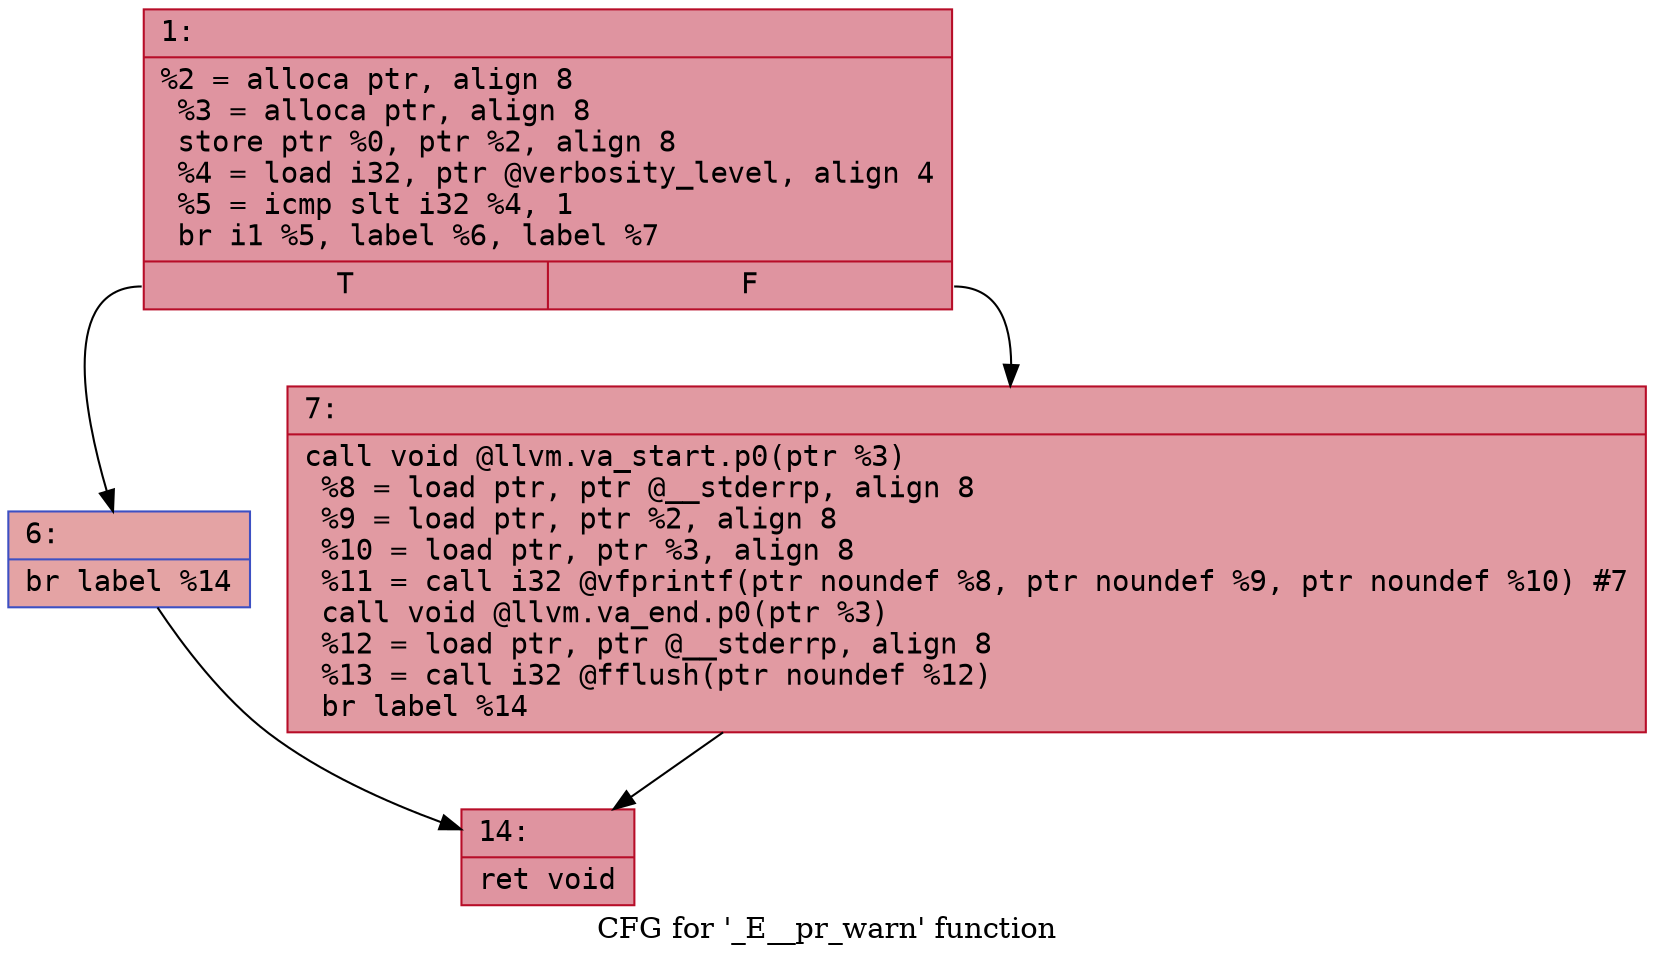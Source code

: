 digraph "CFG for '_E__pr_warn' function" {
	label="CFG for '_E__pr_warn' function";

	Node0x6000038ee260 [shape=record,color="#b70d28ff", style=filled, fillcolor="#b70d2870" fontname="Courier",label="{1:\l|  %2 = alloca ptr, align 8\l  %3 = alloca ptr, align 8\l  store ptr %0, ptr %2, align 8\l  %4 = load i32, ptr @verbosity_level, align 4\l  %5 = icmp slt i32 %4, 1\l  br i1 %5, label %6, label %7\l|{<s0>T|<s1>F}}"];
	Node0x6000038ee260:s0 -> Node0x6000038ee2b0[tooltip="1 -> 6\nProbability 37.50%" ];
	Node0x6000038ee260:s1 -> Node0x6000038ee300[tooltip="1 -> 7\nProbability 62.50%" ];
	Node0x6000038ee2b0 [shape=record,color="#3d50c3ff", style=filled, fillcolor="#c32e3170" fontname="Courier",label="{6:\l|  br label %14\l}"];
	Node0x6000038ee2b0 -> Node0x6000038ee350[tooltip="6 -> 14\nProbability 100.00%" ];
	Node0x6000038ee300 [shape=record,color="#b70d28ff", style=filled, fillcolor="#bb1b2c70" fontname="Courier",label="{7:\l|  call void @llvm.va_start.p0(ptr %3)\l  %8 = load ptr, ptr @__stderrp, align 8\l  %9 = load ptr, ptr %2, align 8\l  %10 = load ptr, ptr %3, align 8\l  %11 = call i32 @vfprintf(ptr noundef %8, ptr noundef %9, ptr noundef %10) #7\l  call void @llvm.va_end.p0(ptr %3)\l  %12 = load ptr, ptr @__stderrp, align 8\l  %13 = call i32 @fflush(ptr noundef %12)\l  br label %14\l}"];
	Node0x6000038ee300 -> Node0x6000038ee350[tooltip="7 -> 14\nProbability 100.00%" ];
	Node0x6000038ee350 [shape=record,color="#b70d28ff", style=filled, fillcolor="#b70d2870" fontname="Courier",label="{14:\l|  ret void\l}"];
}
